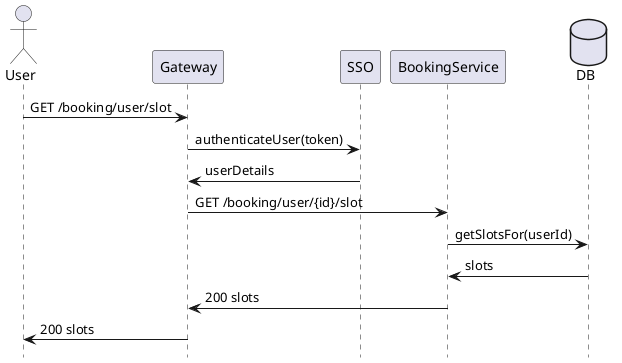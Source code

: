 @startuml
    hide footbox
    actor User
    User -> Gateway: GET /booking/user/slot
    Gateway -> SSO: authenticateUser(token)
    SSO -> Gateway: userDetails
    Gateway -> BookingService: GET /booking/user/{id}/slot
    database DB
    BookingService -> DB: getSlotsFor(userId)
    DB -> BookingService: slots
    BookingService -> Gateway:200 slots
    Gateway -> User: 200 slots
@enduml